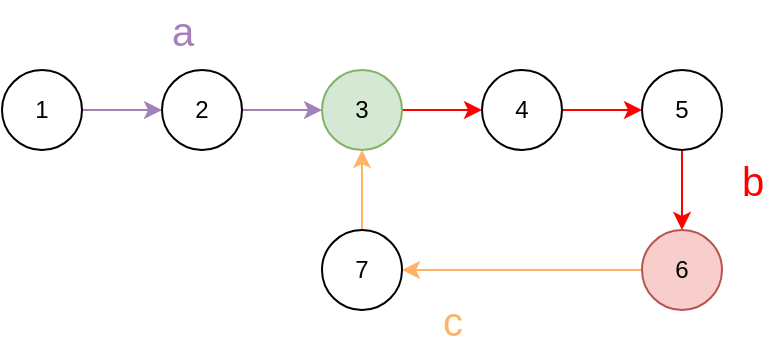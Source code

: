 <mxfile version="12.4.2" type="device" pages="1"><diagram id="UF93xeBQ3yw2E7n9JF51" name="第 1 页"><mxGraphModel dx="1106" dy="822" grid="1" gridSize="10" guides="1" tooltips="1" connect="1" arrows="1" fold="1" page="1" pageScale="1" pageWidth="827" pageHeight="1169" math="0" shadow="0"><root><mxCell id="0"/><mxCell id="1" parent="0"/><mxCell id="30uZ12GXWqDM_tsXF9l6-8" style="edgeStyle=orthogonalEdgeStyle;rounded=0;orthogonalLoop=1;jettySize=auto;html=1;entryX=0;entryY=0.5;entryDx=0;entryDy=0;strokeColor=#A680B8;" parent="1" source="30uZ12GXWqDM_tsXF9l6-1" target="30uZ12GXWqDM_tsXF9l6-2" edge="1"><mxGeometry relative="1" as="geometry"/></mxCell><mxCell id="30uZ12GXWqDM_tsXF9l6-1" value="1" style="ellipse;whiteSpace=wrap;html=1;aspect=fixed;" parent="1" vertex="1"><mxGeometry x="160" y="160" width="40" height="40" as="geometry"/></mxCell><mxCell id="30uZ12GXWqDM_tsXF9l6-9" style="edgeStyle=orthogonalEdgeStyle;rounded=0;orthogonalLoop=1;jettySize=auto;html=1;entryX=0;entryY=0.5;entryDx=0;entryDy=0;strokeColor=#A680B8;" parent="1" source="30uZ12GXWqDM_tsXF9l6-2" target="30uZ12GXWqDM_tsXF9l6-3" edge="1"><mxGeometry relative="1" as="geometry"/></mxCell><mxCell id="30uZ12GXWqDM_tsXF9l6-2" value="2" style="ellipse;whiteSpace=wrap;html=1;aspect=fixed;" parent="1" vertex="1"><mxGeometry x="240" y="160" width="40" height="40" as="geometry"/></mxCell><mxCell id="30uZ12GXWqDM_tsXF9l6-10" style="edgeStyle=orthogonalEdgeStyle;rounded=0;orthogonalLoop=1;jettySize=auto;html=1;entryX=0;entryY=0.5;entryDx=0;entryDy=0;strokeColor=#FF0000;" parent="1" source="30uZ12GXWqDM_tsXF9l6-3" target="30uZ12GXWqDM_tsXF9l6-4" edge="1"><mxGeometry relative="1" as="geometry"/></mxCell><mxCell id="30uZ12GXWqDM_tsXF9l6-3" value="3" style="ellipse;whiteSpace=wrap;html=1;aspect=fixed;fillColor=#d5e8d4;strokeColor=#82b366;" parent="1" vertex="1"><mxGeometry x="320" y="160" width="40" height="40" as="geometry"/></mxCell><mxCell id="30uZ12GXWqDM_tsXF9l6-11" style="edgeStyle=orthogonalEdgeStyle;rounded=0;orthogonalLoop=1;jettySize=auto;html=1;entryX=0;entryY=0.5;entryDx=0;entryDy=0;strokeColor=#FF0000;" parent="1" source="30uZ12GXWqDM_tsXF9l6-4" target="30uZ12GXWqDM_tsXF9l6-5" edge="1"><mxGeometry relative="1" as="geometry"/></mxCell><mxCell id="30uZ12GXWqDM_tsXF9l6-4" value="4" style="ellipse;whiteSpace=wrap;html=1;aspect=fixed;" parent="1" vertex="1"><mxGeometry x="400" y="160" width="40" height="40" as="geometry"/></mxCell><mxCell id="30uZ12GXWqDM_tsXF9l6-12" style="edgeStyle=orthogonalEdgeStyle;rounded=0;orthogonalLoop=1;jettySize=auto;html=1;entryX=0.5;entryY=0;entryDx=0;entryDy=0;strokeColor=#FF0000;" parent="1" source="30uZ12GXWqDM_tsXF9l6-5" target="30uZ12GXWqDM_tsXF9l6-6" edge="1"><mxGeometry relative="1" as="geometry"/></mxCell><mxCell id="30uZ12GXWqDM_tsXF9l6-5" value="5" style="ellipse;whiteSpace=wrap;html=1;aspect=fixed;" parent="1" vertex="1"><mxGeometry x="480" y="160" width="40" height="40" as="geometry"/></mxCell><mxCell id="30uZ12GXWqDM_tsXF9l6-13" style="edgeStyle=orthogonalEdgeStyle;rounded=0;orthogonalLoop=1;jettySize=auto;html=1;entryX=1;entryY=0.5;entryDx=0;entryDy=0;strokeColor=#FFB366;" parent="1" source="30uZ12GXWqDM_tsXF9l6-6" target="30uZ12GXWqDM_tsXF9l6-7" edge="1"><mxGeometry relative="1" as="geometry"/></mxCell><mxCell id="30uZ12GXWqDM_tsXF9l6-6" value="6" style="ellipse;whiteSpace=wrap;html=1;aspect=fixed;fillColor=#f8cecc;strokeColor=#b85450;" parent="1" vertex="1"><mxGeometry x="480" y="240" width="40" height="40" as="geometry"/></mxCell><mxCell id="30uZ12GXWqDM_tsXF9l6-14" style="edgeStyle=orthogonalEdgeStyle;rounded=0;orthogonalLoop=1;jettySize=auto;html=1;entryX=0.5;entryY=1;entryDx=0;entryDy=0;strokeColor=#FFB366;" parent="1" source="30uZ12GXWqDM_tsXF9l6-7" target="30uZ12GXWqDM_tsXF9l6-3" edge="1"><mxGeometry relative="1" as="geometry"/></mxCell><mxCell id="30uZ12GXWqDM_tsXF9l6-7" value="7" style="ellipse;whiteSpace=wrap;html=1;aspect=fixed;" parent="1" vertex="1"><mxGeometry x="320" y="240" width="40" height="40" as="geometry"/></mxCell><mxCell id="30uZ12GXWqDM_tsXF9l6-15" value="a" style="text;html=1;align=center;verticalAlign=middle;resizable=0;points=[];;autosize=1;fontColor=#A680B8;fontSize=20;" parent="1" vertex="1"><mxGeometry x="235" y="125" width="30" height="30" as="geometry"/></mxCell><mxCell id="30uZ12GXWqDM_tsXF9l6-16" value="b" style="text;html=1;align=center;verticalAlign=middle;resizable=0;points=[];;autosize=1;fontColor=#FF0000;fontSize=20;" parent="1" vertex="1"><mxGeometry x="520" y="200" width="30" height="30" as="geometry"/></mxCell><mxCell id="30uZ12GXWqDM_tsXF9l6-17" value="c" style="text;html=1;align=center;verticalAlign=middle;resizable=0;points=[];;autosize=1;fontColor=#FFB366;fontSize=20;" parent="1" vertex="1"><mxGeometry x="370" y="270" width="30" height="30" as="geometry"/></mxCell></root></mxGraphModel></diagram></mxfile>